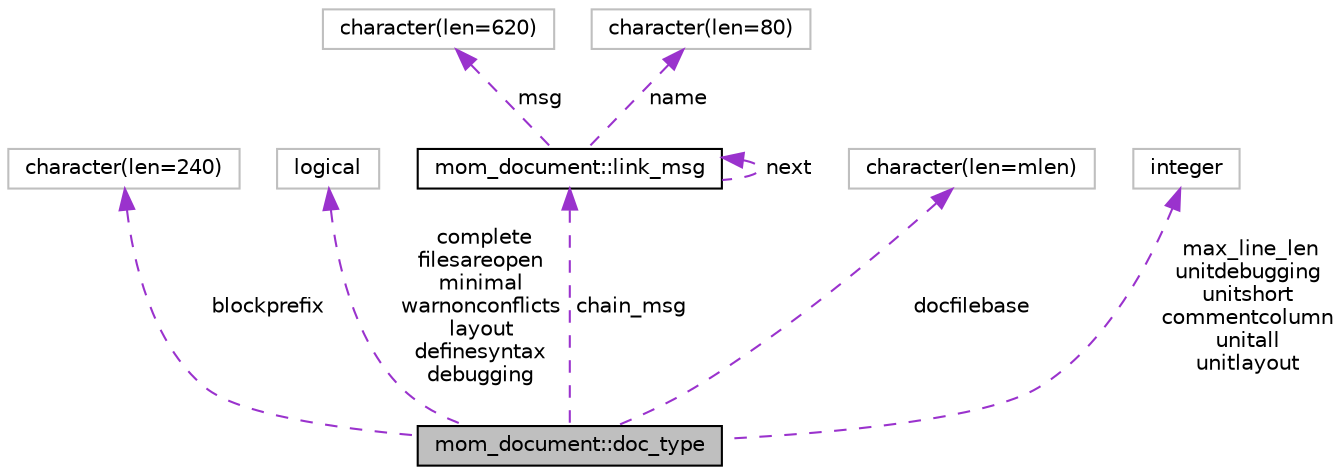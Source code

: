digraph "mom_document::doc_type"
{
 // INTERACTIVE_SVG=YES
 // LATEX_PDF_SIZE
  edge [fontname="Helvetica",fontsize="10",labelfontname="Helvetica",labelfontsize="10"];
  node [fontname="Helvetica",fontsize="10",shape=record];
  Node1 [label="mom_document::doc_type",height=0.2,width=0.4,color="black", fillcolor="grey75", style="filled", fontcolor="black",tooltip="A structure that controls where the documentation occurs, its veborsity and formatting."];
  Node2 -> Node1 [dir="back",color="darkorchid3",fontsize="10",style="dashed",label=" blockprefix" ,fontname="Helvetica"];
  Node2 [label="character(len=240)",height=0.2,width=0.4,color="grey75", fillcolor="white", style="filled",tooltip=" "];
  Node3 -> Node1 [dir="back",color="darkorchid3",fontsize="10",style="dashed",label=" complete\nfilesareopen\nminimal\nwarnonconflicts\nlayout\ndefinesyntax\ndebugging" ,fontname="Helvetica"];
  Node3 [label="logical",height=0.2,width=0.4,color="grey75", fillcolor="white", style="filled",tooltip=" "];
  Node4 -> Node1 [dir="back",color="darkorchid3",fontsize="10",style="dashed",label=" chain_msg" ,fontname="Helvetica"];
  Node4 [label="mom_document::link_msg",height=0.2,width=0.4,color="black", fillcolor="white", style="filled",URL="$structmom__document_1_1link__msg.html",tooltip="A linked list of the parameter documentation messages that have been issued so far."];
  Node4 -> Node4 [dir="back",color="darkorchid3",fontsize="10",style="dashed",label=" next" ,fontname="Helvetica"];
  Node5 -> Node4 [dir="back",color="darkorchid3",fontsize="10",style="dashed",label=" msg" ,fontname="Helvetica"];
  Node5 [label="character(len=620)",height=0.2,width=0.4,color="grey75", fillcolor="white", style="filled",tooltip=" "];
  Node6 -> Node4 [dir="back",color="darkorchid3",fontsize="10",style="dashed",label=" name" ,fontname="Helvetica"];
  Node6 [label="character(len=80)",height=0.2,width=0.4,color="grey75", fillcolor="white", style="filled",tooltip=" "];
  Node7 -> Node1 [dir="back",color="darkorchid3",fontsize="10",style="dashed",label=" docfilebase" ,fontname="Helvetica"];
  Node7 [label="character(len=mlen)",height=0.2,width=0.4,color="grey75", fillcolor="white", style="filled",tooltip=" "];
  Node8 -> Node1 [dir="back",color="darkorchid3",fontsize="10",style="dashed",label=" max_line_len\nunitdebugging\nunitshort\ncommentcolumn\nunitall\nunitlayout" ,fontname="Helvetica"];
  Node8 [label="integer",height=0.2,width=0.4,color="grey75", fillcolor="white", style="filled",tooltip=" "];
}
